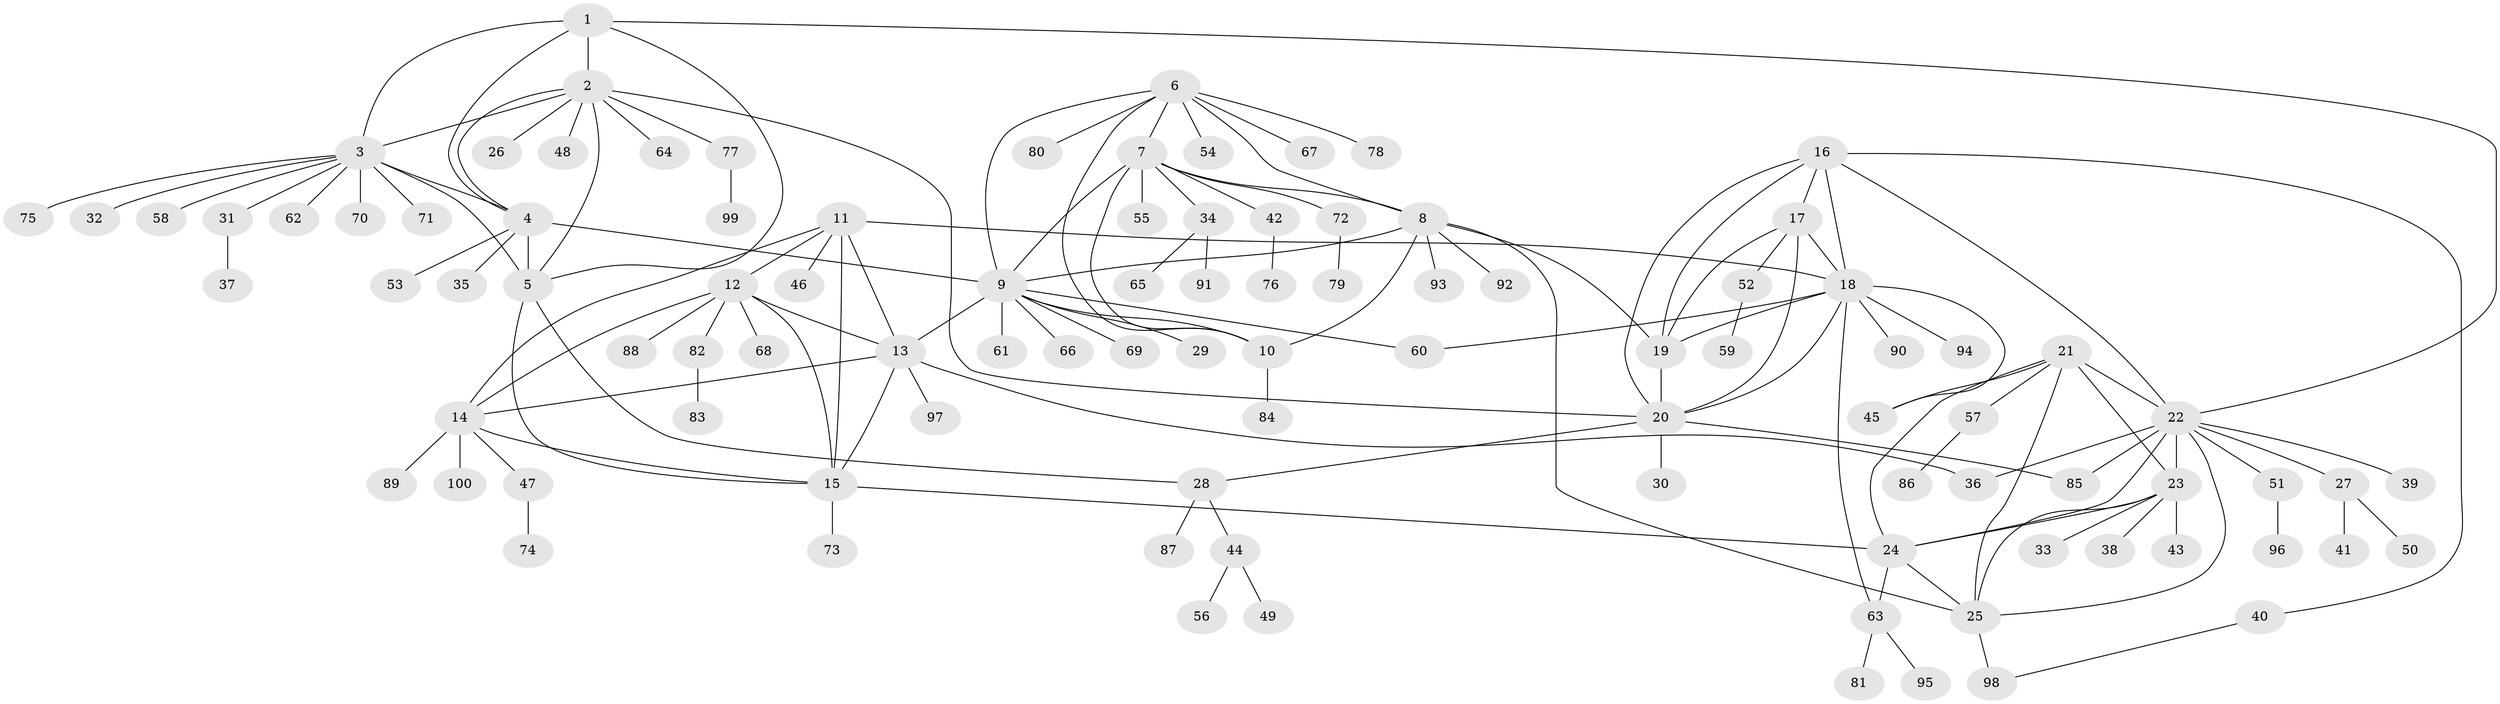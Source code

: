 // Generated by graph-tools (version 1.1) at 2025/37/03/09/25 02:37:11]
// undirected, 100 vertices, 142 edges
graph export_dot {
graph [start="1"]
  node [color=gray90,style=filled];
  1;
  2;
  3;
  4;
  5;
  6;
  7;
  8;
  9;
  10;
  11;
  12;
  13;
  14;
  15;
  16;
  17;
  18;
  19;
  20;
  21;
  22;
  23;
  24;
  25;
  26;
  27;
  28;
  29;
  30;
  31;
  32;
  33;
  34;
  35;
  36;
  37;
  38;
  39;
  40;
  41;
  42;
  43;
  44;
  45;
  46;
  47;
  48;
  49;
  50;
  51;
  52;
  53;
  54;
  55;
  56;
  57;
  58;
  59;
  60;
  61;
  62;
  63;
  64;
  65;
  66;
  67;
  68;
  69;
  70;
  71;
  72;
  73;
  74;
  75;
  76;
  77;
  78;
  79;
  80;
  81;
  82;
  83;
  84;
  85;
  86;
  87;
  88;
  89;
  90;
  91;
  92;
  93;
  94;
  95;
  96;
  97;
  98;
  99;
  100;
  1 -- 2;
  1 -- 3;
  1 -- 4;
  1 -- 5;
  1 -- 22;
  2 -- 3;
  2 -- 4;
  2 -- 5;
  2 -- 20;
  2 -- 26;
  2 -- 48;
  2 -- 64;
  2 -- 77;
  3 -- 4;
  3 -- 5;
  3 -- 31;
  3 -- 32;
  3 -- 58;
  3 -- 62;
  3 -- 70;
  3 -- 71;
  3 -- 75;
  4 -- 5;
  4 -- 9;
  4 -- 35;
  4 -- 53;
  5 -- 15;
  5 -- 28;
  6 -- 7;
  6 -- 8;
  6 -- 9;
  6 -- 10;
  6 -- 54;
  6 -- 67;
  6 -- 78;
  6 -- 80;
  7 -- 8;
  7 -- 9;
  7 -- 10;
  7 -- 34;
  7 -- 42;
  7 -- 55;
  7 -- 72;
  8 -- 9;
  8 -- 10;
  8 -- 19;
  8 -- 25;
  8 -- 92;
  8 -- 93;
  9 -- 10;
  9 -- 13;
  9 -- 29;
  9 -- 60;
  9 -- 61;
  9 -- 66;
  9 -- 69;
  10 -- 84;
  11 -- 12;
  11 -- 13;
  11 -- 14;
  11 -- 15;
  11 -- 18;
  11 -- 46;
  12 -- 13;
  12 -- 14;
  12 -- 15;
  12 -- 68;
  12 -- 82;
  12 -- 88;
  13 -- 14;
  13 -- 15;
  13 -- 36;
  13 -- 97;
  14 -- 15;
  14 -- 47;
  14 -- 89;
  14 -- 100;
  15 -- 24;
  15 -- 73;
  16 -- 17;
  16 -- 18;
  16 -- 19;
  16 -- 20;
  16 -- 22;
  16 -- 40;
  17 -- 18;
  17 -- 19;
  17 -- 20;
  17 -- 52;
  18 -- 19;
  18 -- 20;
  18 -- 45;
  18 -- 60;
  18 -- 63;
  18 -- 90;
  18 -- 94;
  19 -- 20;
  20 -- 28;
  20 -- 30;
  20 -- 85;
  21 -- 22;
  21 -- 23;
  21 -- 24;
  21 -- 25;
  21 -- 45;
  21 -- 57;
  22 -- 23;
  22 -- 24;
  22 -- 25;
  22 -- 27;
  22 -- 36;
  22 -- 39;
  22 -- 51;
  22 -- 85;
  23 -- 24;
  23 -- 25;
  23 -- 33;
  23 -- 38;
  23 -- 43;
  24 -- 25;
  24 -- 63;
  25 -- 98;
  27 -- 41;
  27 -- 50;
  28 -- 44;
  28 -- 87;
  31 -- 37;
  34 -- 65;
  34 -- 91;
  40 -- 98;
  42 -- 76;
  44 -- 49;
  44 -- 56;
  47 -- 74;
  51 -- 96;
  52 -- 59;
  57 -- 86;
  63 -- 81;
  63 -- 95;
  72 -- 79;
  77 -- 99;
  82 -- 83;
}
